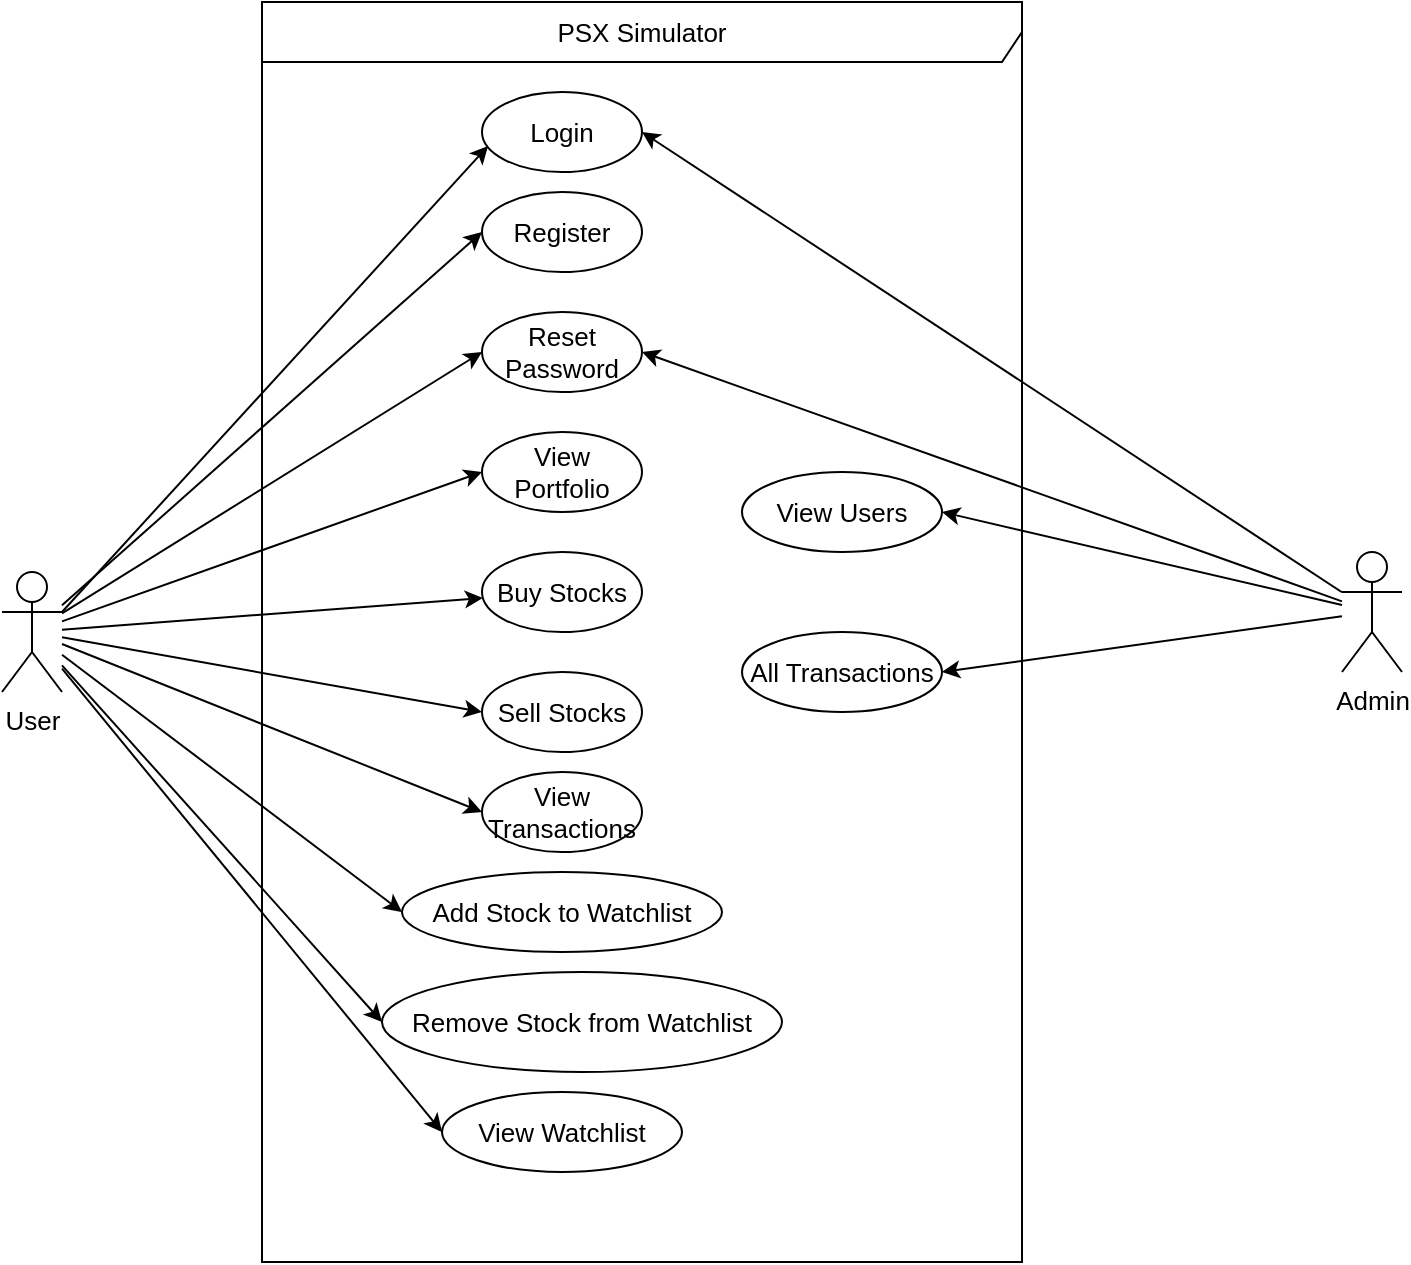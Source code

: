 <mxfile>
    <diagram id="eDlCQYzOwyQzkm2Y71FD" name="Page-1">
        <mxGraphModel dx="1133" dy="825" grid="1" gridSize="10" guides="1" tooltips="1" connect="1" arrows="1" fold="1" page="1" pageScale="1" pageWidth="850" pageHeight="1100" math="0" shadow="0">
            <root>
                <mxCell id="0"/>
                <mxCell id="1" parent="0"/>
                <mxCell id="2" value="PSX Simulator" style="shape=umlFrame;whiteSpace=wrap;html=1;width=380;height=30;fontSize=13;" vertex="1" parent="1">
                    <mxGeometry x="210" y="80" width="380" height="630" as="geometry"/>
                </mxCell>
                <mxCell id="19" style="edgeStyle=none;html=1;entryX=0.038;entryY=0.675;entryDx=0;entryDy=0;entryPerimeter=0;exitX=1;exitY=0.333;exitDx=0;exitDy=0;exitPerimeter=0;fontSize=13;" edge="1" parent="1" source="3" target="5">
                    <mxGeometry relative="1" as="geometry">
                        <mxPoint x="140" y="360" as="sourcePoint"/>
                    </mxGeometry>
                </mxCell>
                <mxCell id="21" style="edgeStyle=none;html=1;entryX=0;entryY=0.5;entryDx=0;entryDy=0;fontSize=13;" edge="1" parent="1" source="3" target="6">
                    <mxGeometry relative="1" as="geometry"/>
                </mxCell>
                <mxCell id="22" style="edgeStyle=none;html=1;entryX=0;entryY=0.5;entryDx=0;entryDy=0;fontSize=13;" edge="1" parent="1" source="3" target="7">
                    <mxGeometry relative="1" as="geometry"/>
                </mxCell>
                <mxCell id="23" style="edgeStyle=none;html=1;entryX=0;entryY=0.5;entryDx=0;entryDy=0;fontSize=13;" edge="1" parent="1" source="3" target="13">
                    <mxGeometry relative="1" as="geometry"/>
                </mxCell>
                <mxCell id="24" style="edgeStyle=none;html=1;fontSize=13;" edge="1" parent="1" source="3" target="12">
                    <mxGeometry relative="1" as="geometry"/>
                </mxCell>
                <mxCell id="25" style="edgeStyle=none;html=1;entryX=0;entryY=0.5;entryDx=0;entryDy=0;fontSize=13;" edge="1" parent="1" source="3" target="14">
                    <mxGeometry relative="1" as="geometry"/>
                </mxCell>
                <mxCell id="26" style="edgeStyle=none;html=1;entryX=0;entryY=0.5;entryDx=0;entryDy=0;fontSize=13;" edge="1" parent="1" source="3" target="15">
                    <mxGeometry relative="1" as="geometry"/>
                </mxCell>
                <mxCell id="27" style="edgeStyle=none;html=1;entryX=0;entryY=0.5;entryDx=0;entryDy=0;fontSize=13;" edge="1" parent="1" source="3" target="8">
                    <mxGeometry relative="1" as="geometry"/>
                </mxCell>
                <mxCell id="28" style="edgeStyle=none;html=1;entryX=0;entryY=0.5;entryDx=0;entryDy=0;fontSize=13;" edge="1" parent="1" source="3" target="9">
                    <mxGeometry relative="1" as="geometry"/>
                </mxCell>
                <mxCell id="29" style="edgeStyle=none;html=1;entryX=0;entryY=0.5;entryDx=0;entryDy=0;fontSize=13;" edge="1" parent="1" source="3" target="10">
                    <mxGeometry relative="1" as="geometry"/>
                </mxCell>
                <mxCell id="3" value="User" style="shape=umlActor;verticalLabelPosition=bottom;verticalAlign=top;html=1;fontSize=13;" vertex="1" parent="1">
                    <mxGeometry x="80" y="365" width="30" height="60" as="geometry"/>
                </mxCell>
                <mxCell id="30" style="edgeStyle=none;html=1;entryX=1;entryY=0.5;entryDx=0;entryDy=0;fontSize=13;" edge="1" parent="1" source="4" target="5">
                    <mxGeometry relative="1" as="geometry"/>
                </mxCell>
                <mxCell id="31" style="edgeStyle=none;html=1;entryX=1;entryY=0.5;entryDx=0;entryDy=0;fontSize=13;" edge="1" parent="1" source="4" target="17">
                    <mxGeometry relative="1" as="geometry"/>
                </mxCell>
                <mxCell id="32" style="edgeStyle=none;html=1;entryX=1;entryY=0.5;entryDx=0;entryDy=0;fontSize=13;" edge="1" parent="1" source="4" target="7">
                    <mxGeometry relative="1" as="geometry"/>
                </mxCell>
                <mxCell id="33" style="edgeStyle=none;html=1;entryX=1;entryY=0.5;entryDx=0;entryDy=0;fontSize=13;" edge="1" parent="1" source="4" target="18">
                    <mxGeometry relative="1" as="geometry"/>
                </mxCell>
                <mxCell id="4" value="Admin" style="shape=umlActor;verticalLabelPosition=bottom;verticalAlign=top;html=1;fontSize=13;" vertex="1" parent="1">
                    <mxGeometry x="750" y="355" width="30" height="60" as="geometry"/>
                </mxCell>
                <mxCell id="5" value="Login" style="ellipse;whiteSpace=wrap;html=1;fontSize=13;" vertex="1" parent="1">
                    <mxGeometry x="320" y="125" width="80" height="40" as="geometry"/>
                </mxCell>
                <mxCell id="6" value="Register       " style="ellipse;whiteSpace=wrap;html=1;fontSize=13;" vertex="1" parent="1">
                    <mxGeometry x="320" y="175" width="80" height="40" as="geometry"/>
                </mxCell>
                <mxCell id="7" value="Reset Password       " style="ellipse;whiteSpace=wrap;html=1;fontSize=13;" vertex="1" parent="1">
                    <mxGeometry x="320" y="235" width="80" height="40" as="geometry"/>
                </mxCell>
                <mxCell id="8" value="Add Stock to Watchlist       " style="ellipse;whiteSpace=wrap;html=1;fontSize=13;" vertex="1" parent="1">
                    <mxGeometry x="280" y="515" width="160" height="40" as="geometry"/>
                </mxCell>
                <mxCell id="9" value="Remove Stock from Watchlist       " style="ellipse;whiteSpace=wrap;html=1;fontSize=13;" vertex="1" parent="1">
                    <mxGeometry x="270" y="565" width="200" height="50" as="geometry"/>
                </mxCell>
                <mxCell id="10" value="View Watchlist        " style="ellipse;whiteSpace=wrap;html=1;fontSize=13;" vertex="1" parent="1">
                    <mxGeometry x="300" y="625" width="120" height="40" as="geometry"/>
                </mxCell>
                <mxCell id="12" value="Buy Stocks       " style="ellipse;whiteSpace=wrap;html=1;fontSize=13;" vertex="1" parent="1">
                    <mxGeometry x="320" y="355" width="80" height="40" as="geometry"/>
                </mxCell>
                <mxCell id="13" value="View Portfolio       " style="ellipse;whiteSpace=wrap;html=1;fontSize=13;" vertex="1" parent="1">
                    <mxGeometry x="320" y="295" width="80" height="40" as="geometry"/>
                </mxCell>
                <mxCell id="14" value="Sell Stocks       " style="ellipse;whiteSpace=wrap;html=1;fontSize=13;" vertex="1" parent="1">
                    <mxGeometry x="320" y="415" width="80" height="40" as="geometry"/>
                </mxCell>
                <mxCell id="15" value="View Transactions       " style="ellipse;whiteSpace=wrap;html=1;fontSize=13;" vertex="1" parent="1">
                    <mxGeometry x="320" y="465" width="80" height="40" as="geometry"/>
                </mxCell>
                <mxCell id="17" value="View Users" style="ellipse;whiteSpace=wrap;html=1;fontSize=13;" vertex="1" parent="1">
                    <mxGeometry x="450" y="315" width="100" height="40" as="geometry"/>
                </mxCell>
                <mxCell id="18" value="All Transactions" style="ellipse;whiteSpace=wrap;html=1;fontSize=13;" vertex="1" parent="1">
                    <mxGeometry x="450" y="395" width="100" height="40" as="geometry"/>
                </mxCell>
            </root>
        </mxGraphModel>
    </diagram>
</mxfile>